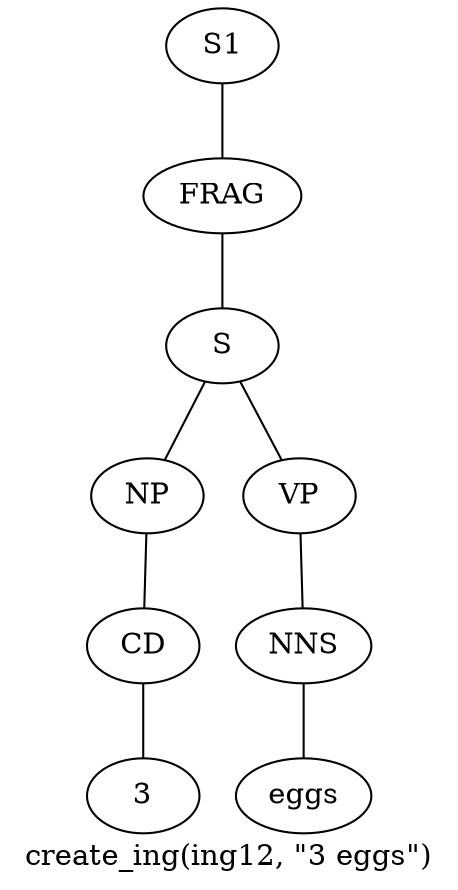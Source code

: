 graph SyntaxGraph {
	label = "create_ing(ing12, \"3 eggs\")";
	Node0 [label="S1"];
	Node1 [label="FRAG"];
	Node2 [label="S"];
	Node3 [label="NP"];
	Node4 [label="CD"];
	Node5 [label="3"];
	Node6 [label="VP"];
	Node7 [label="NNS"];
	Node8 [label="eggs"];

	Node0 -- Node1;
	Node1 -- Node2;
	Node2 -- Node3;
	Node2 -- Node6;
	Node3 -- Node4;
	Node4 -- Node5;
	Node6 -- Node7;
	Node7 -- Node8;
}